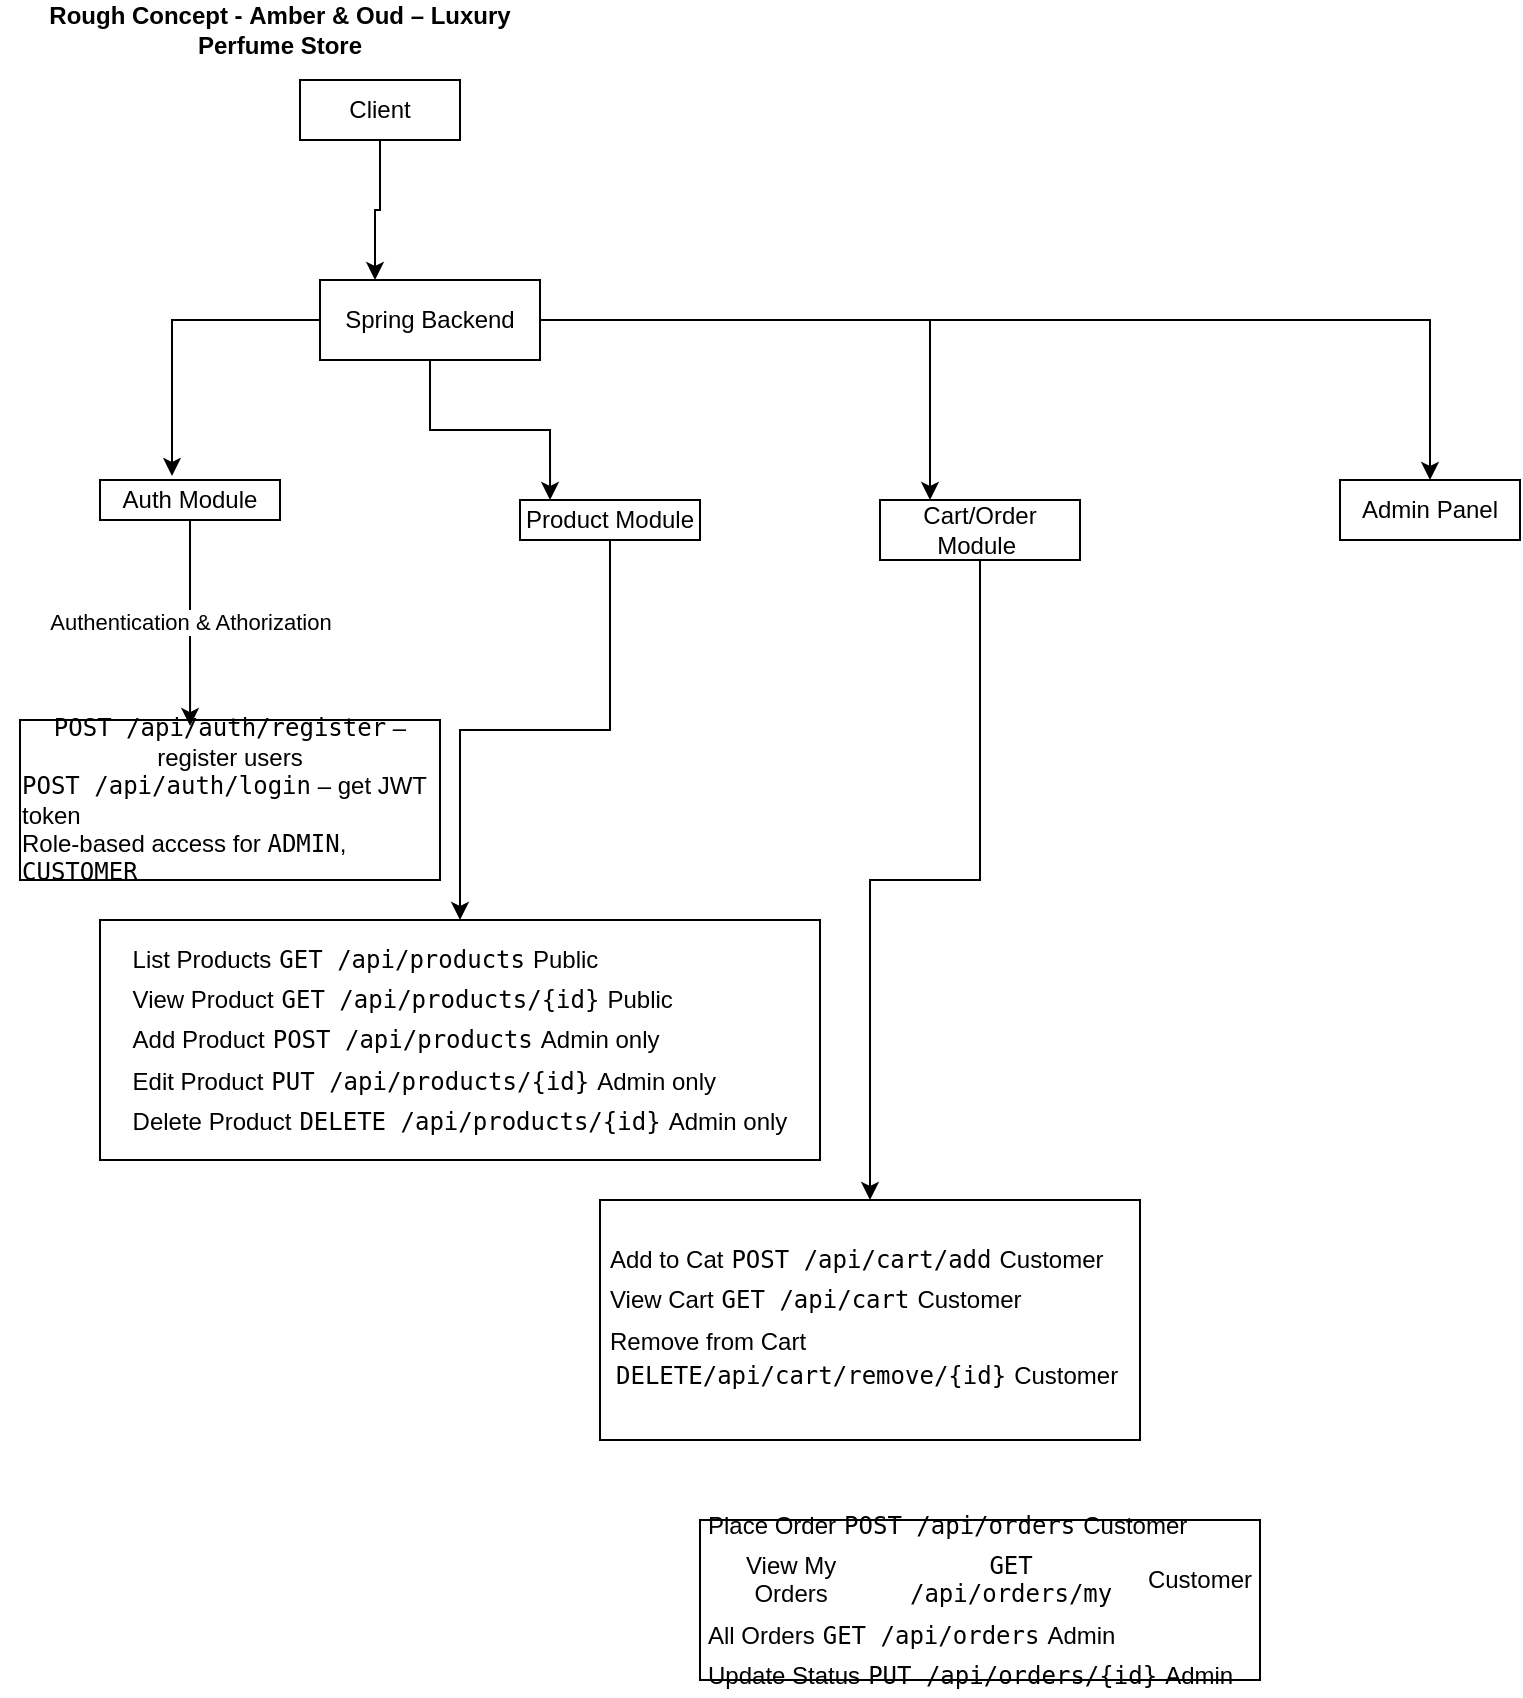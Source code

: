 <mxfile version="26.2.14">
  <diagram name="Page-1" id="AiXGCM6Vw7krmTAk0DW2">
    <mxGraphModel dx="347" dy="531" grid="1" gridSize="10" guides="1" tooltips="1" connect="1" arrows="1" fold="1" page="1" pageScale="1" pageWidth="850" pageHeight="1100" math="0" shadow="0">
      <root>
        <mxCell id="0" />
        <mxCell id="1" parent="0" />
        <mxCell id="czLvhQE6MBdfPCsbufJK-1" value="&lt;b&gt;Rough Concept -&amp;nbsp;Amber &amp;amp; Oud – Luxury Perfume Store&lt;/b&gt;" style="text;html=1;align=center;verticalAlign=middle;whiteSpace=wrap;rounded=0;" vertex="1" parent="1">
          <mxGeometry x="30" y="10" width="280" height="30" as="geometry" />
        </mxCell>
        <mxCell id="czLvhQE6MBdfPCsbufJK-13" style="edgeStyle=orthogonalEdgeStyle;rounded=0;orthogonalLoop=1;jettySize=auto;html=1;entryX=0.25;entryY=0;entryDx=0;entryDy=0;" edge="1" parent="1" source="czLvhQE6MBdfPCsbufJK-2" target="czLvhQE6MBdfPCsbufJK-8">
          <mxGeometry relative="1" as="geometry" />
        </mxCell>
        <mxCell id="czLvhQE6MBdfPCsbufJK-2" value="Client" style="rounded=0;whiteSpace=wrap;html=1;" vertex="1" parent="1">
          <mxGeometry x="180" y="50" width="80" height="30" as="geometry" />
        </mxCell>
        <mxCell id="czLvhQE6MBdfPCsbufJK-3" value="Auth Module" style="rounded=0;whiteSpace=wrap;html=1;" vertex="1" parent="1">
          <mxGeometry x="80" y="250" width="90" height="20" as="geometry" />
        </mxCell>
        <mxCell id="czLvhQE6MBdfPCsbufJK-22" style="edgeStyle=orthogonalEdgeStyle;rounded=0;orthogonalLoop=1;jettySize=auto;html=1;" edge="1" parent="1" source="czLvhQE6MBdfPCsbufJK-5" target="czLvhQE6MBdfPCsbufJK-20">
          <mxGeometry relative="1" as="geometry" />
        </mxCell>
        <mxCell id="czLvhQE6MBdfPCsbufJK-5" value="Product Module" style="rounded=0;whiteSpace=wrap;html=1;" vertex="1" parent="1">
          <mxGeometry x="290" y="260" width="90" height="20" as="geometry" />
        </mxCell>
        <mxCell id="czLvhQE6MBdfPCsbufJK-24" style="edgeStyle=orthogonalEdgeStyle;rounded=0;orthogonalLoop=1;jettySize=auto;html=1;" edge="1" parent="1" source="czLvhQE6MBdfPCsbufJK-6" target="czLvhQE6MBdfPCsbufJK-23">
          <mxGeometry relative="1" as="geometry" />
        </mxCell>
        <mxCell id="czLvhQE6MBdfPCsbufJK-6" value="Cart/Order Module&amp;nbsp;" style="rounded=0;whiteSpace=wrap;html=1;" vertex="1" parent="1">
          <mxGeometry x="470" y="260" width="100" height="30" as="geometry" />
        </mxCell>
        <mxCell id="czLvhQE6MBdfPCsbufJK-7" value="Admin Panel" style="rounded=0;whiteSpace=wrap;html=1;" vertex="1" parent="1">
          <mxGeometry x="700" y="250" width="90" height="30" as="geometry" />
        </mxCell>
        <mxCell id="czLvhQE6MBdfPCsbufJK-11" style="edgeStyle=orthogonalEdgeStyle;rounded=0;orthogonalLoop=1;jettySize=auto;html=1;entryX=0.25;entryY=0;entryDx=0;entryDy=0;" edge="1" parent="1" source="czLvhQE6MBdfPCsbufJK-8" target="czLvhQE6MBdfPCsbufJK-6">
          <mxGeometry relative="1" as="geometry" />
        </mxCell>
        <mxCell id="czLvhQE6MBdfPCsbufJK-19" style="edgeStyle=orthogonalEdgeStyle;rounded=0;orthogonalLoop=1;jettySize=auto;html=1;" edge="1" parent="1" source="czLvhQE6MBdfPCsbufJK-8" target="czLvhQE6MBdfPCsbufJK-7">
          <mxGeometry relative="1" as="geometry" />
        </mxCell>
        <mxCell id="czLvhQE6MBdfPCsbufJK-8" value="Spring Backend" style="rounded=0;whiteSpace=wrap;html=1;" vertex="1" parent="1">
          <mxGeometry x="190" y="150" width="110" height="40" as="geometry" />
        </mxCell>
        <mxCell id="czLvhQE6MBdfPCsbufJK-9" style="edgeStyle=orthogonalEdgeStyle;rounded=0;orthogonalLoop=1;jettySize=auto;html=1;entryX=0.4;entryY=-0.1;entryDx=0;entryDy=0;entryPerimeter=0;" edge="1" parent="1" source="czLvhQE6MBdfPCsbufJK-8" target="czLvhQE6MBdfPCsbufJK-3">
          <mxGeometry relative="1" as="geometry" />
        </mxCell>
        <mxCell id="czLvhQE6MBdfPCsbufJK-10" style="edgeStyle=orthogonalEdgeStyle;rounded=0;orthogonalLoop=1;jettySize=auto;html=1;entryX=0.167;entryY=0;entryDx=0;entryDy=0;entryPerimeter=0;" edge="1" parent="1" source="czLvhQE6MBdfPCsbufJK-8" target="czLvhQE6MBdfPCsbufJK-5">
          <mxGeometry relative="1" as="geometry" />
        </mxCell>
        <mxCell id="czLvhQE6MBdfPCsbufJK-16" value="&lt;code style=&quot;background-color: transparent; color: light-dark(rgb(0, 0, 0), rgb(255, 255, 255));&quot; data-end=&quot;413&quot; data-start=&quot;388&quot;&gt;POST /api/auth/register&lt;/code&gt;&lt;span style=&quot;background-color: transparent; color: light-dark(rgb(0, 0, 0), rgb(255, 255, 255));&quot;&gt; – register users&lt;/span&gt;&lt;br&gt;&lt;div&gt;&lt;div style=&quot;text-align: left;&quot;&gt;&lt;code style=&quot;background-color: transparent; color: light-dark(rgb(0, 0, 0), rgb(255, 255, 255));&quot; data-end=&quot;455&quot; data-start=&quot;433&quot;&gt;POST /api/auth/login&lt;/code&gt;&lt;span style=&quot;background-color: transparent; color: light-dark(rgb(0, 0, 0), rgb(255, 255, 255));&quot;&gt; – get JWT token&lt;/span&gt;&lt;/div&gt;&lt;div style=&quot;text-align: left;&quot;&gt;&lt;span style=&quot;background-color: transparent; color: light-dark(rgb(0, 0, 0), rgb(255, 255, 255));&quot;&gt;Role-based access for &lt;/span&gt;&lt;code style=&quot;background-color: transparent; color: light-dark(rgb(0, 0, 0), rgb(255, 255, 255));&quot; data-end=&quot;503&quot; data-start=&quot;496&quot;&gt;ADMIN&lt;/code&gt;&lt;span style=&quot;background-color: transparent; color: light-dark(rgb(0, 0, 0), rgb(255, 255, 255));&quot;&gt;, &lt;/span&gt;&lt;code style=&quot;background-color: transparent; color: light-dark(rgb(0, 0, 0), rgb(255, 255, 255));&quot; data-end=&quot;515&quot; data-start=&quot;505&quot;&gt;CUSTOMER&lt;/code&gt;&lt;/div&gt;&lt;/div&gt;" style="rounded=0;whiteSpace=wrap;html=1;" vertex="1" parent="1">
          <mxGeometry x="40" y="370" width="210" height="80" as="geometry" />
        </mxCell>
        <mxCell id="czLvhQE6MBdfPCsbufJK-17" value="Authentication &amp;amp; Athorization" style="edgeStyle=orthogonalEdgeStyle;rounded=0;orthogonalLoop=1;jettySize=auto;html=1;entryX=0.405;entryY=0.038;entryDx=0;entryDy=0;entryPerimeter=0;" edge="1" parent="1" source="czLvhQE6MBdfPCsbufJK-3" target="czLvhQE6MBdfPCsbufJK-16">
          <mxGeometry relative="1" as="geometry" />
        </mxCell>
        <mxCell id="czLvhQE6MBdfPCsbufJK-20" value="&lt;table&gt;&lt;tbody&gt;&lt;tr data-end=&quot;759&quot; data-start=&quot;692&quot;&gt;&lt;td data-col-size=&quot;sm&quot; data-end=&quot;709&quot; data-start=&quot;692&quot;&gt;List Products&lt;/td&gt;&lt;td data-col-size=&quot;sm&quot; data-end=&quot;744&quot; data-start=&quot;709&quot;&gt;&lt;code data-end=&quot;730&quot; data-start=&quot;711&quot;&gt;GET /api/products&lt;/code&gt;&lt;/td&gt;&lt;td data-col-size=&quot;sm&quot; data-end=&quot;759&quot; data-start=&quot;744&quot;&gt;Public&lt;/td&gt;&lt;/tr&gt;&lt;/tbody&gt;&lt;/table&gt;&lt;table&gt;&lt;tbody&gt;&lt;tr data-end=&quot;827&quot; data-start=&quot;760&quot;&gt;&lt;td data-col-size=&quot;sm&quot; data-end=&quot;777&quot; data-start=&quot;760&quot;&gt;View Product&lt;/td&gt;&lt;td data-col-size=&quot;sm&quot; data-end=&quot;812&quot; data-start=&quot;777&quot;&gt;&lt;code data-end=&quot;803&quot; data-start=&quot;779&quot;&gt;GET /api/products/{id}&lt;/code&gt;&lt;/td&gt;&lt;td data-col-size=&quot;sm&quot; data-end=&quot;827&quot; data-start=&quot;812&quot;&gt;Public&lt;/td&gt;&lt;/tr&gt;&lt;/tbody&gt;&lt;/table&gt;&lt;table&gt;&lt;tbody&gt;&lt;tr data-end=&quot;895&quot; data-start=&quot;828&quot;&gt;&lt;td data-col-size=&quot;sm&quot; data-end=&quot;845&quot; data-start=&quot;828&quot;&gt;Add Product&lt;/td&gt;&lt;td data-col-size=&quot;sm&quot; data-end=&quot;880&quot; data-start=&quot;845&quot;&gt;&lt;code data-end=&quot;867&quot; data-start=&quot;847&quot;&gt;POST /api/products&lt;/code&gt;&lt;/td&gt;&lt;td data-col-size=&quot;sm&quot; data-end=&quot;895&quot; data-start=&quot;880&quot;&gt;Admin only&lt;/td&gt;&lt;/tr&gt;&lt;/tbody&gt;&lt;/table&gt;&lt;table&gt;&lt;tbody&gt;&lt;tr data-end=&quot;963&quot; data-start=&quot;896&quot;&gt;&lt;td data-col-size=&quot;sm&quot; data-end=&quot;913&quot; data-start=&quot;896&quot;&gt;Edit Product&lt;/td&gt;&lt;td data-col-size=&quot;sm&quot; data-end=&quot;948&quot; data-start=&quot;913&quot;&gt;&lt;code data-end=&quot;939&quot; data-start=&quot;915&quot;&gt;PUT /api/products/{id}&lt;/code&gt;&lt;/td&gt;&lt;td data-end=&quot;963&quot; data-start=&quot;948&quot; data-col-size=&quot;sm&quot;&gt;Admin only&lt;/td&gt;&lt;/tr&gt;&lt;/tbody&gt;&lt;/table&gt;&lt;table&gt;&lt;tbody&gt;&lt;tr data-end=&quot;1031&quot; data-start=&quot;964&quot;&gt;&lt;td data-col-size=&quot;sm&quot; data-end=&quot;981&quot; data-start=&quot;964&quot;&gt;Delete Product&lt;/td&gt;&lt;td data-col-size=&quot;sm&quot; data-end=&quot;1016&quot; data-start=&quot;981&quot;&gt;&lt;code data-end=&quot;1010&quot; data-start=&quot;983&quot;&gt;DELETE /api/products/{id}&lt;/code&gt;&lt;/td&gt;&lt;td data-col-size=&quot;sm&quot; data-end=&quot;1031&quot; data-start=&quot;1016&quot;&gt;Admin only&lt;/td&gt;&lt;/tr&gt;&lt;/tbody&gt;&lt;/table&gt;" style="rounded=0;whiteSpace=wrap;html=1;" vertex="1" parent="1">
          <mxGeometry x="80" y="470" width="360" height="120" as="geometry" />
        </mxCell>
        <mxCell id="czLvhQE6MBdfPCsbufJK-23" value="&lt;table style=&quot;&quot;&gt;&lt;tbody&gt;&lt;tr data-end=&quot;1419&quot; data-start=&quot;1353&quot;&gt;&lt;td data-col-size=&quot;sm&quot; data-end=&quot;1372&quot; data-start=&quot;1353&quot;&gt;Add to Cat&lt;/td&gt;&lt;td data-end=&quot;1404&quot; data-start=&quot;1372&quot; data-col-size=&quot;sm&quot;&gt;&lt;code data-end=&quot;1394&quot; data-start=&quot;1374&quot;&gt;POST /api/cart/add&lt;/code&gt;&lt;/td&gt;&lt;td data-end=&quot;1419&quot; data-start=&quot;1404&quot; data-col-size=&quot;sm&quot;&gt;Customer&lt;/td&gt;&lt;/tr&gt;&lt;/tbody&gt;&lt;/table&gt;&lt;table style=&quot;&quot;&gt;&lt;tbody&gt;&lt;tr data-end=&quot;1486&quot; data-start=&quot;1420&quot;&gt;&lt;td data-col-size=&quot;sm&quot; data-end=&quot;1439&quot; data-start=&quot;1420&quot;&gt;View Cart&lt;/td&gt;&lt;td data-col-size=&quot;sm&quot; data-end=&quot;1471&quot; data-start=&quot;1439&quot;&gt;&lt;code data-end=&quot;1456&quot; data-start=&quot;1441&quot;&gt;GET /api/cart&lt;/code&gt;&lt;/td&gt;&lt;td data-col-size=&quot;sm&quot; data-end=&quot;1486&quot; data-start=&quot;1471&quot;&gt;Customer&lt;/td&gt;&lt;/tr&gt;&lt;/tbody&gt;&lt;/table&gt;&lt;table style=&quot;&quot;&gt;&lt;tbody&gt;&lt;tr data-end=&quot;1553&quot; data-start=&quot;1487&quot;&gt;&lt;td data-col-size=&quot;sm&quot; data-end=&quot;1506&quot; data-start=&quot;1487&quot;&gt;Remove from Cart&amp;nbsp;&lt;table&gt;&lt;tbody&gt;&lt;tr data-end=&quot;1553&quot; data-start=&quot;1487&quot;&gt;&lt;td data-col-size=&quot;sm&quot; data-end=&quot;1538&quot; data-start=&quot;1506&quot;&gt;&lt;code data-end=&quot;1538&quot; data-start=&quot;1508&quot;&gt;DELETE/api/cart/remove/{id}&lt;/code&gt;&lt;/td&gt;&lt;td data-col-size=&quot;sm&quot; data-end=&quot;1553&quot; data-start=&quot;1538&quot;&gt;Customer&lt;/td&gt;&lt;/tr&gt;&lt;/tbody&gt;&lt;/table&gt;&lt;/td&gt;&lt;td data-col-size=&quot;sm&quot; data-end=&quot;1538&quot; data-start=&quot;1506&quot;&gt;&lt;br&gt;&lt;/td&gt;&lt;td data-col-size=&quot;sm&quot; data-end=&quot;1553&quot; data-start=&quot;1538&quot;&gt;&lt;/td&gt;&lt;/tr&gt;&lt;/tbody&gt;&lt;/table&gt;" style="rounded=0;whiteSpace=wrap;html=1;align=left;" vertex="1" parent="1">
          <mxGeometry x="330" y="610" width="270" height="120" as="geometry" />
        </mxCell>
        <mxCell id="czLvhQE6MBdfPCsbufJK-25" value="&lt;table&gt;&lt;tbody&gt;&lt;tr data-end=&quot;1767&quot; data-start=&quot;1708&quot;&gt;&lt;td data-col-size=&quot;sm&quot; data-end=&quot;1725&quot; data-start=&quot;1708&quot;&gt;Place Order&lt;/td&gt;&lt;td data-col-size=&quot;sm&quot; data-end=&quot;1753&quot; data-start=&quot;1725&quot;&gt;&lt;code data-end=&quot;1745&quot; data-start=&quot;1727&quot;&gt;POST /api/orders&lt;/code&gt;&lt;/td&gt;&lt;td data-end=&quot;1767&quot; data-start=&quot;1753&quot; data-col-size=&quot;sm&quot;&gt;Customer&lt;/td&gt;&lt;/tr&gt;&lt;/tbody&gt;&lt;/table&gt;&lt;table&gt;&lt;tbody&gt;&lt;tr data-end=&quot;1827&quot; data-start=&quot;1768&quot;&gt;&lt;td data-col-size=&quot;sm&quot; data-end=&quot;1785&quot; data-start=&quot;1768&quot;&gt;View My Orders&lt;/td&gt;&lt;td data-end=&quot;1813&quot; data-start=&quot;1785&quot; data-col-size=&quot;sm&quot;&gt;&lt;code data-end=&quot;1807&quot; data-start=&quot;1787&quot;&gt;GET /api/orders/my&lt;/code&gt;&lt;/td&gt;&lt;td data-end=&quot;1827&quot; data-start=&quot;1813&quot; data-col-size=&quot;sm&quot;&gt;Customer&lt;/td&gt;&lt;/tr&gt;&lt;/tbody&gt;&lt;/table&gt;&lt;table&gt;&lt;tbody&gt;&lt;tr data-end=&quot;1887&quot; data-start=&quot;1828&quot;&gt;&lt;td data-col-size=&quot;sm&quot; data-end=&quot;1845&quot; data-start=&quot;1828&quot;&gt;All Orders&lt;/td&gt;&lt;td data-end=&quot;1873&quot; data-start=&quot;1845&quot; data-col-size=&quot;sm&quot;&gt;&lt;code data-end=&quot;1864&quot; data-start=&quot;1847&quot;&gt;GET /api/orders&lt;/code&gt;&lt;/td&gt;&lt;td data-end=&quot;1887&quot; data-start=&quot;1873&quot; data-col-size=&quot;sm&quot;&gt;Admin&lt;/td&gt;&lt;/tr&gt;&lt;/tbody&gt;&lt;/table&gt;&lt;table&gt;&lt;tbody&gt;&lt;tr data-end=&quot;1947&quot; data-start=&quot;1888&quot;&gt;&lt;td data-col-size=&quot;sm&quot; data-end=&quot;1905&quot; data-start=&quot;1888&quot;&gt;Update Status&lt;/td&gt;&lt;td data-col-size=&quot;sm&quot; data-end=&quot;1933&quot; data-start=&quot;1905&quot;&gt;&lt;code data-end=&quot;1929&quot; data-start=&quot;1907&quot;&gt;PUT /api/orders/{id}&lt;/code&gt;&lt;/td&gt;&lt;td data-col-size=&quot;sm&quot; data-end=&quot;1947&quot; data-start=&quot;1933&quot;&gt;Admin&lt;/td&gt;&lt;/tr&gt;&lt;/tbody&gt;&lt;/table&gt;" style="rounded=0;whiteSpace=wrap;html=1;" vertex="1" parent="1">
          <mxGeometry x="380" y="770" width="280" height="80" as="geometry" />
        </mxCell>
      </root>
    </mxGraphModel>
  </diagram>
</mxfile>
